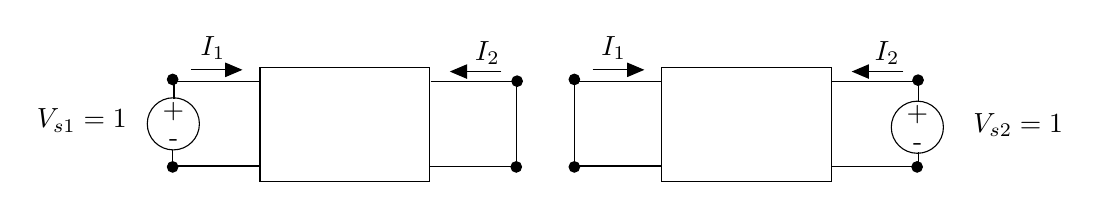 \begin{tikzpicture}[y=-1cm]
\sf
\path (9.173,4.18) node[text=black,anchor=base west] {$V_{s2}=1$};
\draw[black] (4.236,3.522) -- (4.236,4.613);
\draw[black] (8.596,4.62) -- (8.596,4.429);
\draw[black] (8.596,3.78) -- (8.596,3.549);
\path (-1.331,4.124) node[text=black,anchor=base east] {$V_{s1}=1$};
\draw[black] (3.493,3.522) -- (3.493,4.613);
\draw[black] (-0.853,3.76) -- (-0.853,3.482);
\draw[black] (-0.871,4.402) -- (-0.871,4.613);
\path (8.204,3.264) node[text=black,anchor=base] {$I_{2}$};
\path (-0.358,3.209) node[text=black,anchor=base] {$I_{1}$};
\path (4.731,3.209) node[text=black,anchor=base] {$I_{1}$};
\filldraw[black] (4.231,3.509) ellipse (0.067cm and 0.067cm);
\filldraw[black] (4.231,4.62) ellipse (0.067cm and 0.067cm);
\filldraw[black] (8.596,3.518) ellipse (0.067cm and 0.067cm);
\filldraw[black] (8.584,4.62) ellipse (0.067cm and 0.067cm);
\draw[black] (5.342,3.353) rectangle (7.5,4.809);
\draw[black] (4.249,4.609) -- (5.331,4.609);
\draw[black] (4.249,3.531) -- (5.331,3.531);
\draw[arrows=-triangle 45,black] (4.464,3.387) -- (5.12,3.387);
\draw[black] (7.498,4.62) -- (8.58,4.62);
\draw[arrows=-triangle 45,black] (8.409,3.409) -- (7.753,3.409);
\draw[black] (8.587,4.116) ellipse (0.331cm and 0.331cm);
\path (8.587,4.044) node[text=black,anchor=base] {+};
\path (8.591,4.407) node[text=black,anchor=base] {-};
\draw[black] (7.509,3.531) -- (8.591,3.531);
\path (3.127,3.264) node[text=black,anchor=base] {$I_{2}$};
\filldraw[black] (-0.871,3.509) ellipse (0.067cm and 0.067cm);
\filldraw[black] (-0.871,4.62) ellipse (0.067cm and 0.067cm);
\filldraw[black] (3.504,3.531) ellipse (0.067cm and 0.067cm);
\filldraw[black] (3.493,4.62) ellipse (0.067cm and 0.067cm);
\draw[black] (0.238,3.353) rectangle (2.396,4.809);
\draw[black] (-0.853,4.609) -- (0.227,4.609);
\draw[black] (-0.853,3.531) -- (0.227,3.531);
\draw[arrows=-triangle 45,black] (-0.638,3.387) -- (0.016,3.387);
\draw[black] (2.393,4.62) -- (3.476,4.62);
\draw[black] (2.404,3.531) -- (3.487,3.531);
\draw[arrows=-triangle 45,black] (3.304,3.409) -- (2.649,3.409);
\draw[black] (-0.862,4.073) ellipse (0.331cm and 0.331cm);
\path (-0.862,4.002) node[text=black,anchor=base] {+};
\path (-0.858,4.364) node[text=black,anchor=base] {-};

\end{tikzpicture}%

%% Configure (x)emacs for this file ...
%% Local Variables:
%% mode: latex
%% End: